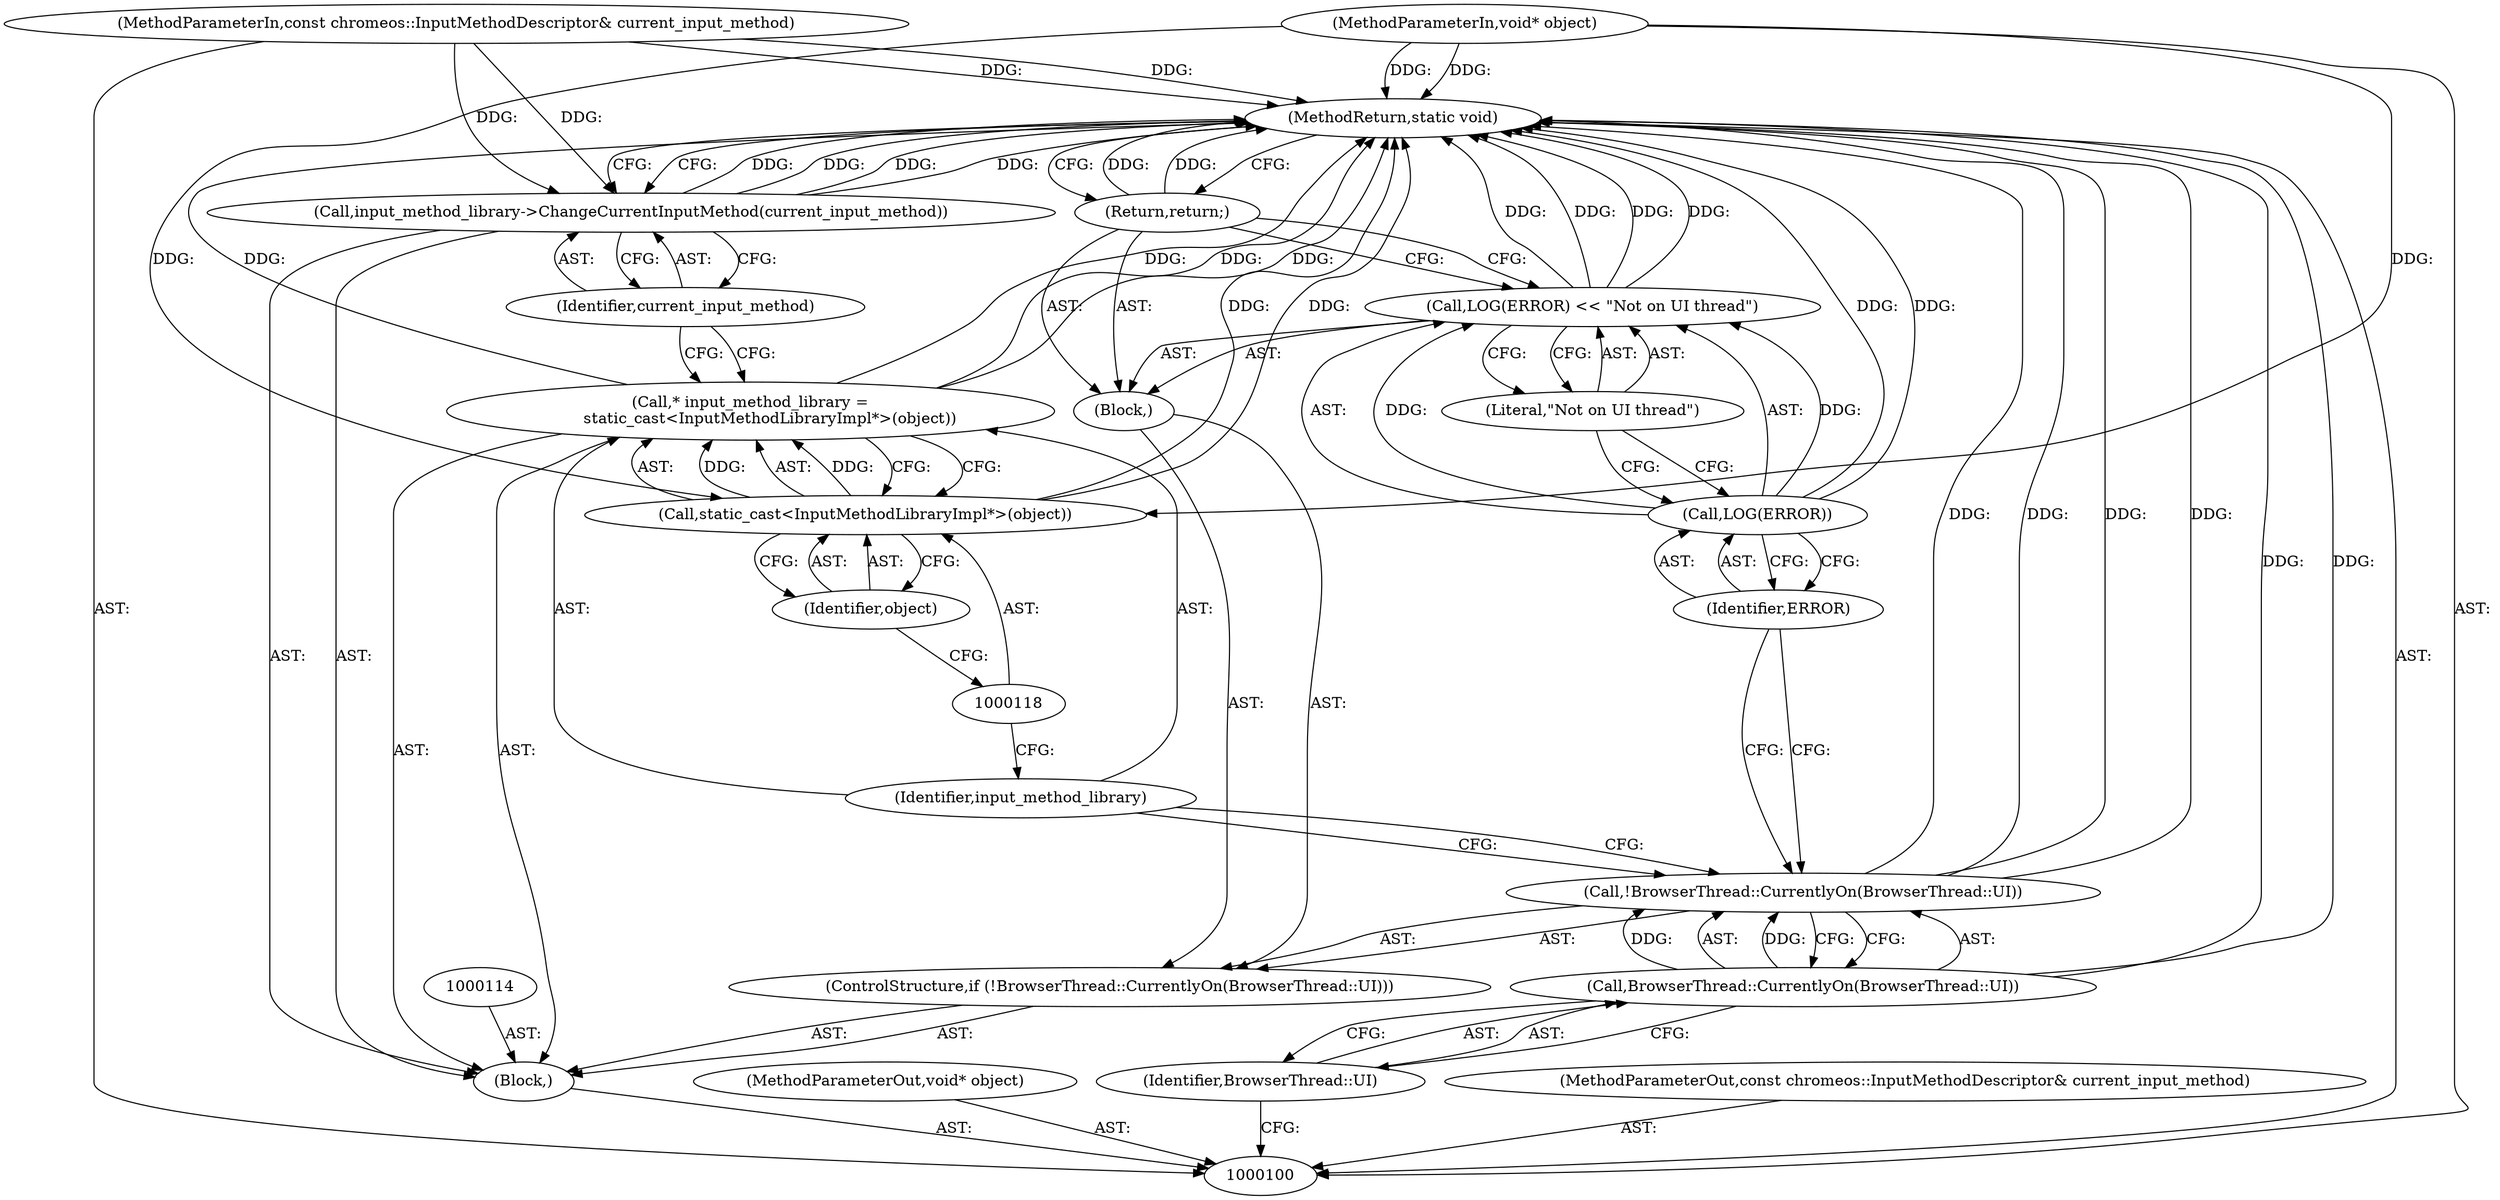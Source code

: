 digraph "1_Chrome_dc7b094a338c6c521f918f478e993f0f74bbea0d_19" {
"1000122" [label="(MethodReturn,static void)"];
"1000119" [label="(Identifier,object)"];
"1000117" [label="(Call,static_cast<InputMethodLibraryImpl*>(object))"];
"1000120" [label="(Call,input_method_library->ChangeCurrentInputMethod(current_input_method))"];
"1000121" [label="(Identifier,current_input_method)"];
"1000101" [label="(MethodParameterIn,void* object)"];
"1000162" [label="(MethodParameterOut,void* object)"];
"1000102" [label="(MethodParameterIn,const chromeos::InputMethodDescriptor& current_input_method)"];
"1000163" [label="(MethodParameterOut,const chromeos::InputMethodDescriptor& current_input_method)"];
"1000103" [label="(Block,)"];
"1000107" [label="(Identifier,BrowserThread::UI)"];
"1000104" [label="(ControlStructure,if (!BrowserThread::CurrentlyOn(BrowserThread::UI)))"];
"1000108" [label="(Block,)"];
"1000105" [label="(Call,!BrowserThread::CurrentlyOn(BrowserThread::UI))"];
"1000106" [label="(Call,BrowserThread::CurrentlyOn(BrowserThread::UI))"];
"1000111" [label="(Identifier,ERROR)"];
"1000112" [label="(Literal,\"Not on UI thread\")"];
"1000109" [label="(Call,LOG(ERROR) << \"Not on UI thread\")"];
"1000110" [label="(Call,LOG(ERROR))"];
"1000113" [label="(Return,return;)"];
"1000115" [label="(Call,* input_method_library =\n        static_cast<InputMethodLibraryImpl*>(object))"];
"1000116" [label="(Identifier,input_method_library)"];
"1000122" -> "1000100"  [label="AST: "];
"1000122" -> "1000113"  [label="CFG: "];
"1000122" -> "1000120"  [label="CFG: "];
"1000115" -> "1000122"  [label="DDG: "];
"1000115" -> "1000122"  [label="DDG: "];
"1000106" -> "1000122"  [label="DDG: "];
"1000105" -> "1000122"  [label="DDG: "];
"1000105" -> "1000122"  [label="DDG: "];
"1000102" -> "1000122"  [label="DDG: "];
"1000117" -> "1000122"  [label="DDG: "];
"1000120" -> "1000122"  [label="DDG: "];
"1000120" -> "1000122"  [label="DDG: "];
"1000101" -> "1000122"  [label="DDG: "];
"1000109" -> "1000122"  [label="DDG: "];
"1000109" -> "1000122"  [label="DDG: "];
"1000110" -> "1000122"  [label="DDG: "];
"1000113" -> "1000122"  [label="DDG: "];
"1000119" -> "1000117"  [label="AST: "];
"1000119" -> "1000118"  [label="CFG: "];
"1000117" -> "1000119"  [label="CFG: "];
"1000117" -> "1000115"  [label="AST: "];
"1000117" -> "1000119"  [label="CFG: "];
"1000118" -> "1000117"  [label="AST: "];
"1000119" -> "1000117"  [label="AST: "];
"1000115" -> "1000117"  [label="CFG: "];
"1000117" -> "1000122"  [label="DDG: "];
"1000117" -> "1000115"  [label="DDG: "];
"1000101" -> "1000117"  [label="DDG: "];
"1000120" -> "1000103"  [label="AST: "];
"1000120" -> "1000121"  [label="CFG: "];
"1000121" -> "1000120"  [label="AST: "];
"1000122" -> "1000120"  [label="CFG: "];
"1000120" -> "1000122"  [label="DDG: "];
"1000120" -> "1000122"  [label="DDG: "];
"1000102" -> "1000120"  [label="DDG: "];
"1000121" -> "1000120"  [label="AST: "];
"1000121" -> "1000115"  [label="CFG: "];
"1000120" -> "1000121"  [label="CFG: "];
"1000101" -> "1000100"  [label="AST: "];
"1000101" -> "1000122"  [label="DDG: "];
"1000101" -> "1000117"  [label="DDG: "];
"1000162" -> "1000100"  [label="AST: "];
"1000102" -> "1000100"  [label="AST: "];
"1000102" -> "1000122"  [label="DDG: "];
"1000102" -> "1000120"  [label="DDG: "];
"1000163" -> "1000100"  [label="AST: "];
"1000103" -> "1000100"  [label="AST: "];
"1000104" -> "1000103"  [label="AST: "];
"1000114" -> "1000103"  [label="AST: "];
"1000115" -> "1000103"  [label="AST: "];
"1000120" -> "1000103"  [label="AST: "];
"1000107" -> "1000106"  [label="AST: "];
"1000107" -> "1000100"  [label="CFG: "];
"1000106" -> "1000107"  [label="CFG: "];
"1000104" -> "1000103"  [label="AST: "];
"1000105" -> "1000104"  [label="AST: "];
"1000108" -> "1000104"  [label="AST: "];
"1000108" -> "1000104"  [label="AST: "];
"1000109" -> "1000108"  [label="AST: "];
"1000113" -> "1000108"  [label="AST: "];
"1000105" -> "1000104"  [label="AST: "];
"1000105" -> "1000106"  [label="CFG: "];
"1000106" -> "1000105"  [label="AST: "];
"1000111" -> "1000105"  [label="CFG: "];
"1000116" -> "1000105"  [label="CFG: "];
"1000105" -> "1000122"  [label="DDG: "];
"1000105" -> "1000122"  [label="DDG: "];
"1000106" -> "1000105"  [label="DDG: "];
"1000106" -> "1000105"  [label="AST: "];
"1000106" -> "1000107"  [label="CFG: "];
"1000107" -> "1000106"  [label="AST: "];
"1000105" -> "1000106"  [label="CFG: "];
"1000106" -> "1000122"  [label="DDG: "];
"1000106" -> "1000105"  [label="DDG: "];
"1000111" -> "1000110"  [label="AST: "];
"1000111" -> "1000105"  [label="CFG: "];
"1000110" -> "1000111"  [label="CFG: "];
"1000112" -> "1000109"  [label="AST: "];
"1000112" -> "1000110"  [label="CFG: "];
"1000109" -> "1000112"  [label="CFG: "];
"1000109" -> "1000108"  [label="AST: "];
"1000109" -> "1000112"  [label="CFG: "];
"1000110" -> "1000109"  [label="AST: "];
"1000112" -> "1000109"  [label="AST: "];
"1000113" -> "1000109"  [label="CFG: "];
"1000109" -> "1000122"  [label="DDG: "];
"1000109" -> "1000122"  [label="DDG: "];
"1000110" -> "1000109"  [label="DDG: "];
"1000110" -> "1000109"  [label="AST: "];
"1000110" -> "1000111"  [label="CFG: "];
"1000111" -> "1000110"  [label="AST: "];
"1000112" -> "1000110"  [label="CFG: "];
"1000110" -> "1000122"  [label="DDG: "];
"1000110" -> "1000109"  [label="DDG: "];
"1000113" -> "1000108"  [label="AST: "];
"1000113" -> "1000109"  [label="CFG: "];
"1000122" -> "1000113"  [label="CFG: "];
"1000113" -> "1000122"  [label="DDG: "];
"1000115" -> "1000103"  [label="AST: "];
"1000115" -> "1000117"  [label="CFG: "];
"1000116" -> "1000115"  [label="AST: "];
"1000117" -> "1000115"  [label="AST: "];
"1000121" -> "1000115"  [label="CFG: "];
"1000115" -> "1000122"  [label="DDG: "];
"1000115" -> "1000122"  [label="DDG: "];
"1000117" -> "1000115"  [label="DDG: "];
"1000116" -> "1000115"  [label="AST: "];
"1000116" -> "1000105"  [label="CFG: "];
"1000118" -> "1000116"  [label="CFG: "];
}
